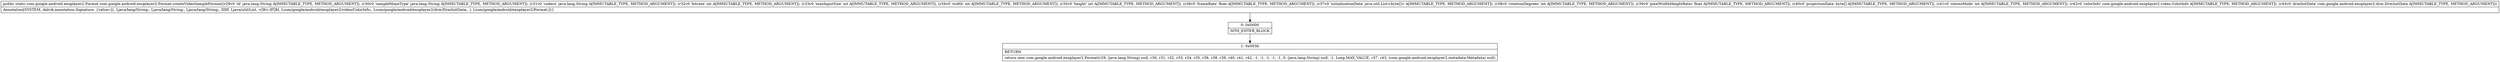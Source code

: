 digraph "CFG forcom.google.android.exoplayer2.Format.createVideoSampleFormat(Ljava\/lang\/String;Ljava\/lang\/String;Ljava\/lang\/String;IIIIFLjava\/util\/List;IF[BILcom\/google\/android\/exoplayer2\/video\/ColorInfo;Lcom\/google\/android\/exoplayer2\/drm\/DrmInitData;)Lcom\/google\/android\/exoplayer2\/Format;" {
Node_0 [shape=record,label="{0\:\ 0x0000|MTH_ENTER_BLOCK\l}"];
Node_1 [shape=record,label="{1\:\ 0x003b|RETURN\l|return new com.google.android.exoplayer2.Format(r29, (java.lang.String) null, r30, r31, r32, r33, r34, r35, r36, r38, r39, r40, r41, r42, \-1, \-1, \-1, \-1, \-1, 0, (java.lang.String) null, \-1, Long.MAX_VALUE, r37, r43, (com.google.android.exoplayer2.metadata.Metadata) null)\l}"];
MethodNode[shape=record,label="{public static com.google.android.exoplayer2.Format com.google.android.exoplayer2.Format.createVideoSampleFormat((r29v0 'id' java.lang.String A[IMMUTABLE_TYPE, METHOD_ARGUMENT]), (r30v0 'sampleMimeType' java.lang.String A[IMMUTABLE_TYPE, METHOD_ARGUMENT]), (r31v0 'codecs' java.lang.String A[IMMUTABLE_TYPE, METHOD_ARGUMENT]), (r32v0 'bitrate' int A[IMMUTABLE_TYPE, METHOD_ARGUMENT]), (r33v0 'maxInputSize' int A[IMMUTABLE_TYPE, METHOD_ARGUMENT]), (r34v0 'width' int A[IMMUTABLE_TYPE, METHOD_ARGUMENT]), (r35v0 'height' int A[IMMUTABLE_TYPE, METHOD_ARGUMENT]), (r36v0 'frameRate' float A[IMMUTABLE_TYPE, METHOD_ARGUMENT]), (r37v0 'initializationData' java.util.List\<byte[]\> A[IMMUTABLE_TYPE, METHOD_ARGUMENT]), (r38v0 'rotationDegrees' int A[IMMUTABLE_TYPE, METHOD_ARGUMENT]), (r39v0 'pixelWidthHeightRatio' float A[IMMUTABLE_TYPE, METHOD_ARGUMENT]), (r40v0 'projectionData' byte[] A[IMMUTABLE_TYPE, METHOD_ARGUMENT]), (r41v0 'stereoMode' int A[IMMUTABLE_TYPE, METHOD_ARGUMENT]), (r42v0 'colorInfo' com.google.android.exoplayer2.video.ColorInfo A[IMMUTABLE_TYPE, METHOD_ARGUMENT]), (r43v0 'drmInitData' com.google.android.exoplayer2.drm.DrmInitData A[IMMUTABLE_TYPE, METHOD_ARGUMENT]))  | Annotation[SYSTEM, dalvik.annotation.Signature, \{value=[(, Ljava\/lang\/String;, Ljava\/lang\/String;, Ljava\/lang\/String;, IIIIF, Ljava\/util\/List, \<[B\>;IF[BI, Lcom\/google\/android\/exoplayer2\/video\/ColorInfo;, Lcom\/google\/android\/exoplayer2\/drm\/DrmInitData;, ), Lcom\/google\/android\/exoplayer2\/Format;]\}]\l}"];
MethodNode -> Node_0;
Node_0 -> Node_1;
}

